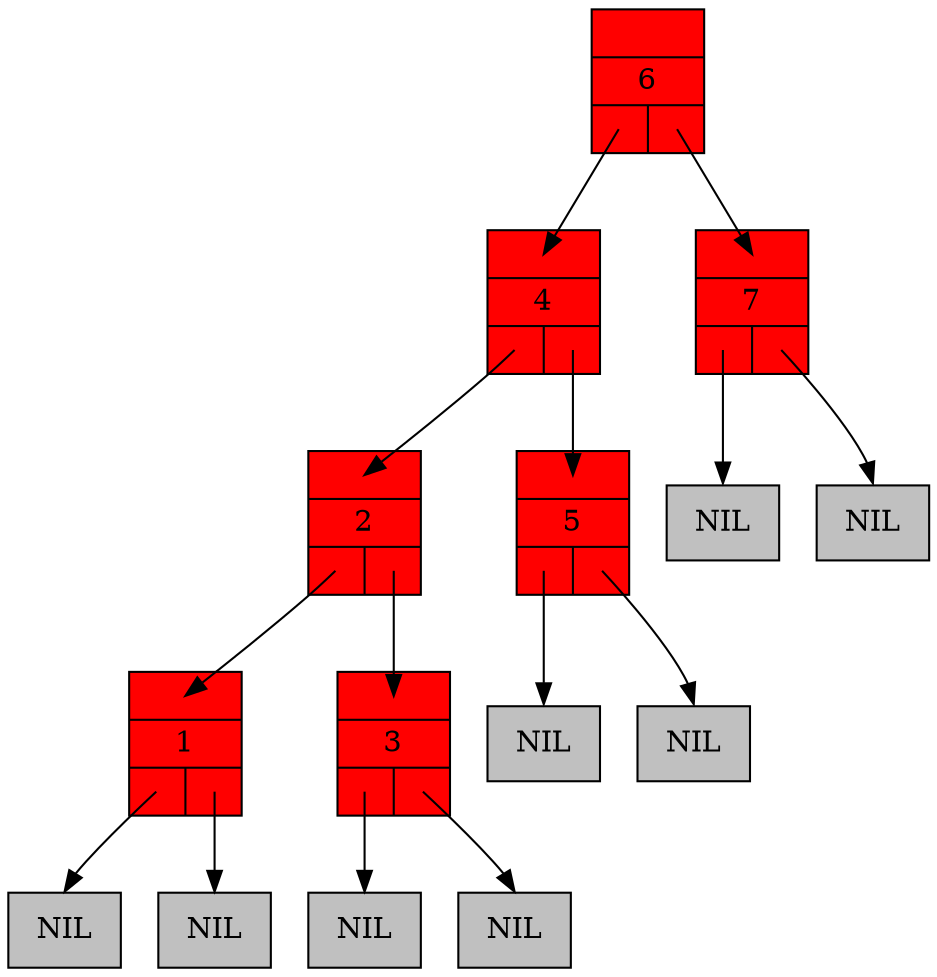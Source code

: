 digraph RedBlackTree {
	graph [ ranksep =0.5];
	node [ shape = record ];

	n1 [style=filled, fillcolor=red, label="{{<parent>}|1|{<left>|<right>}}"];
	lnil1 [style=filled, fillcolor=grey, label="NIL"];
	n1:left:c -> lnil1:n [headclip=false, tailclip=false]
	rnil1 [style=filled, fillcolor=grey, label="NIL"];
	n1:right:c -> rnil1:n [headclip=false, tailclip=false]
	n2 [style=filled, fillcolor=red, label="{{<parent>}|2|{<left>|<right>}}"];
	n2:left:c -> n1:parent:c [headclip=false, tailclip=false]
	n2:right:c -> n3:parent:c [headclip=false, tailclip=false]
	n3 [style=filled, fillcolor=red, label="{{<parent>}|3|{<left>|<right>}}"];
	lnil3 [style=filled, fillcolor=grey, label="NIL"];
	n3:left:c -> lnil3:n [headclip=false, tailclip=false]
	rnil3 [style=filled, fillcolor=grey, label="NIL"];
	n3:right:c -> rnil3:n [headclip=false, tailclip=false]
	n4 [style=filled, fillcolor=red, label="{{<parent>}|4|{<left>|<right>}}"];
	n4:left:c -> n2:parent:c [headclip=false, tailclip=false]
	n4:right:c -> n5:parent:c [headclip=false, tailclip=false]
	n5 [style=filled, fillcolor=red, label="{{<parent>}|5|{<left>|<right>}}"];
	lnil5 [style=filled, fillcolor=grey, label="NIL"];
	n5:left:c -> lnil5:n [headclip=false, tailclip=false]
	rnil5 [style=filled, fillcolor=grey, label="NIL"];
	n5:right:c -> rnil5:n [headclip=false, tailclip=false]
	n6 [style=filled, fillcolor=red, label="{{<parent>}|6|{<left>|<right>}}"];
	n6:left:c -> n4:parent:c [headclip=false, tailclip=false]
	n6:right:c -> n7:parent:c [headclip=false, tailclip=false]
	n7 [style=filled, fillcolor=red, label="{{<parent>}|7|{<left>|<right>}}"];
	lnil7 [style=filled, fillcolor=grey, label="NIL"];
	n7:left:c -> lnil7:n [headclip=false, tailclip=false]
	rnil7 [style=filled, fillcolor=grey, label="NIL"];
	n7:right:c -> rnil7:n [headclip=false, tailclip=false]

}
